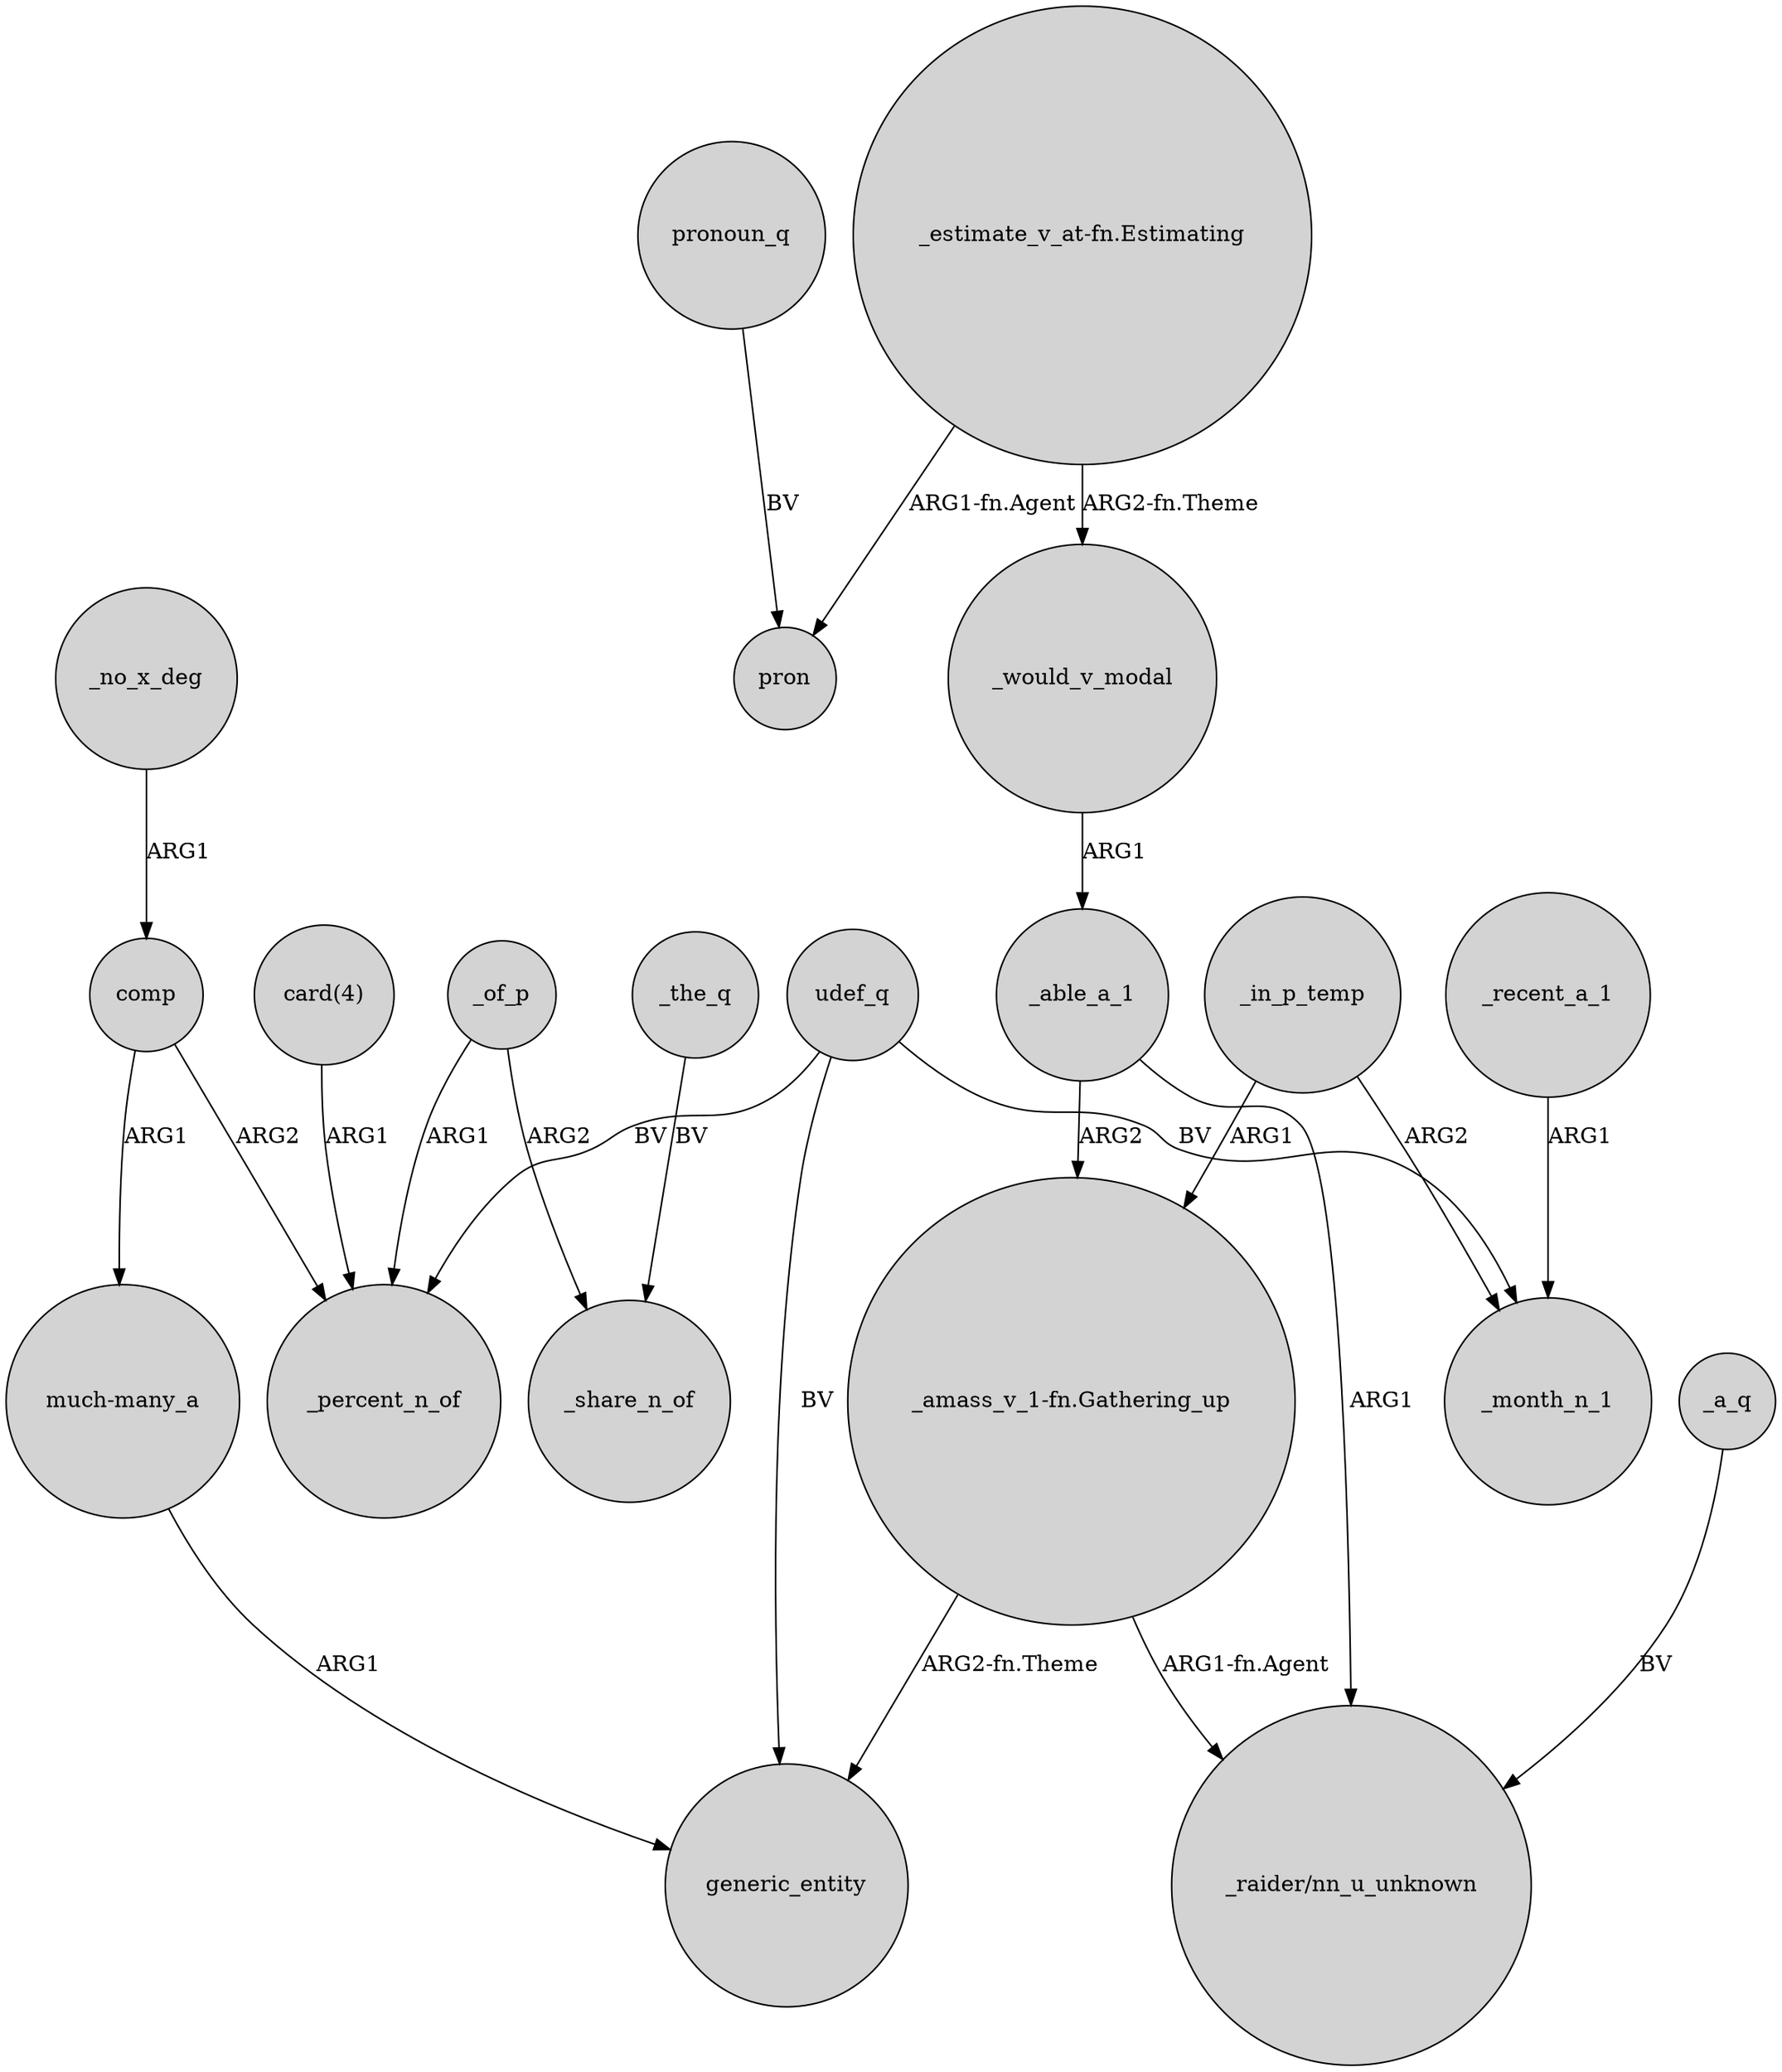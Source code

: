 digraph {
	node [shape=circle style=filled]
	udef_q -> generic_entity [label=BV]
	"much-many_a" -> generic_entity [label=ARG1]
	comp -> _percent_n_of [label=ARG2]
	_in_p_temp -> _month_n_1 [label=ARG2]
	_able_a_1 -> "_amass_v_1-fn.Gathering_up" [label=ARG2]
	_no_x_deg -> comp [label=ARG1]
	_the_q -> _share_n_of [label=BV]
	udef_q -> _month_n_1 [label=BV]
	_of_p -> _percent_n_of [label=ARG1]
	pronoun_q -> pron [label=BV]
	"_amass_v_1-fn.Gathering_up" -> generic_entity [label="ARG2-fn.Theme"]
	"_estimate_v_at-fn.Estimating" -> _would_v_modal [label="ARG2-fn.Theme"]
	_would_v_modal -> _able_a_1 [label=ARG1]
	comp -> "much-many_a" [label=ARG1]
	_able_a_1 -> "_raider/nn_u_unknown" [label=ARG1]
	"card(4)" -> _percent_n_of [label=ARG1]
	"_estimate_v_at-fn.Estimating" -> pron [label="ARG1-fn.Agent"]
	_of_p -> _share_n_of [label=ARG2]
	_in_p_temp -> "_amass_v_1-fn.Gathering_up" [label=ARG1]
	udef_q -> _percent_n_of [label=BV]
	"_amass_v_1-fn.Gathering_up" -> "_raider/nn_u_unknown" [label="ARG1-fn.Agent"]
	_a_q -> "_raider/nn_u_unknown" [label=BV]
	_recent_a_1 -> _month_n_1 [label=ARG1]
}
